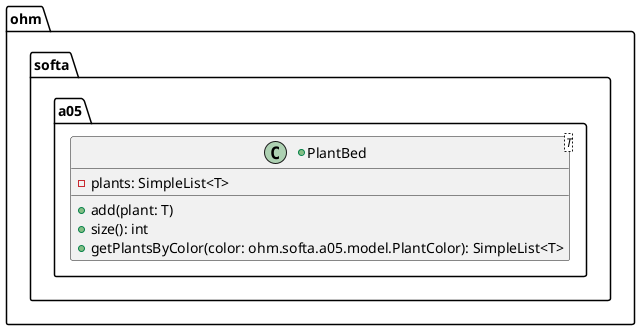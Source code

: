 @startuml
package ohm.softa.a05 {

    +class PlantBed<T> {
        -plants: SimpleList<T>

        +add(plant: T)
        +size(): int
        +getPlantsByColor(color: ohm.softa.a05.model.PlantColor): SimpleList<T>
    }
}
@enduml

